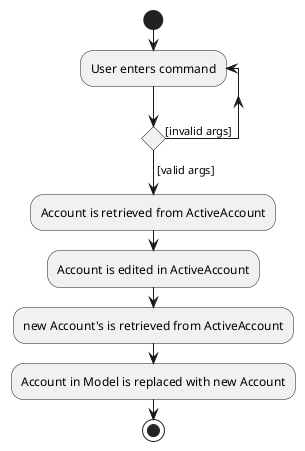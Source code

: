 @startuml
start
repeat :User enters command;
repeat  while () is ([invalid args])
'Since the beta syntax does not support placing the condition outside the
'diamond we place it as the true branch instead.
-> [valid args];
:Account is retrieved from ActiveAccount;
:Account is edited in ActiveAccount;
:new Account's is retrieved from ActiveAccount;
:Account in Model is replaced with new Account;

stop
@enduml
